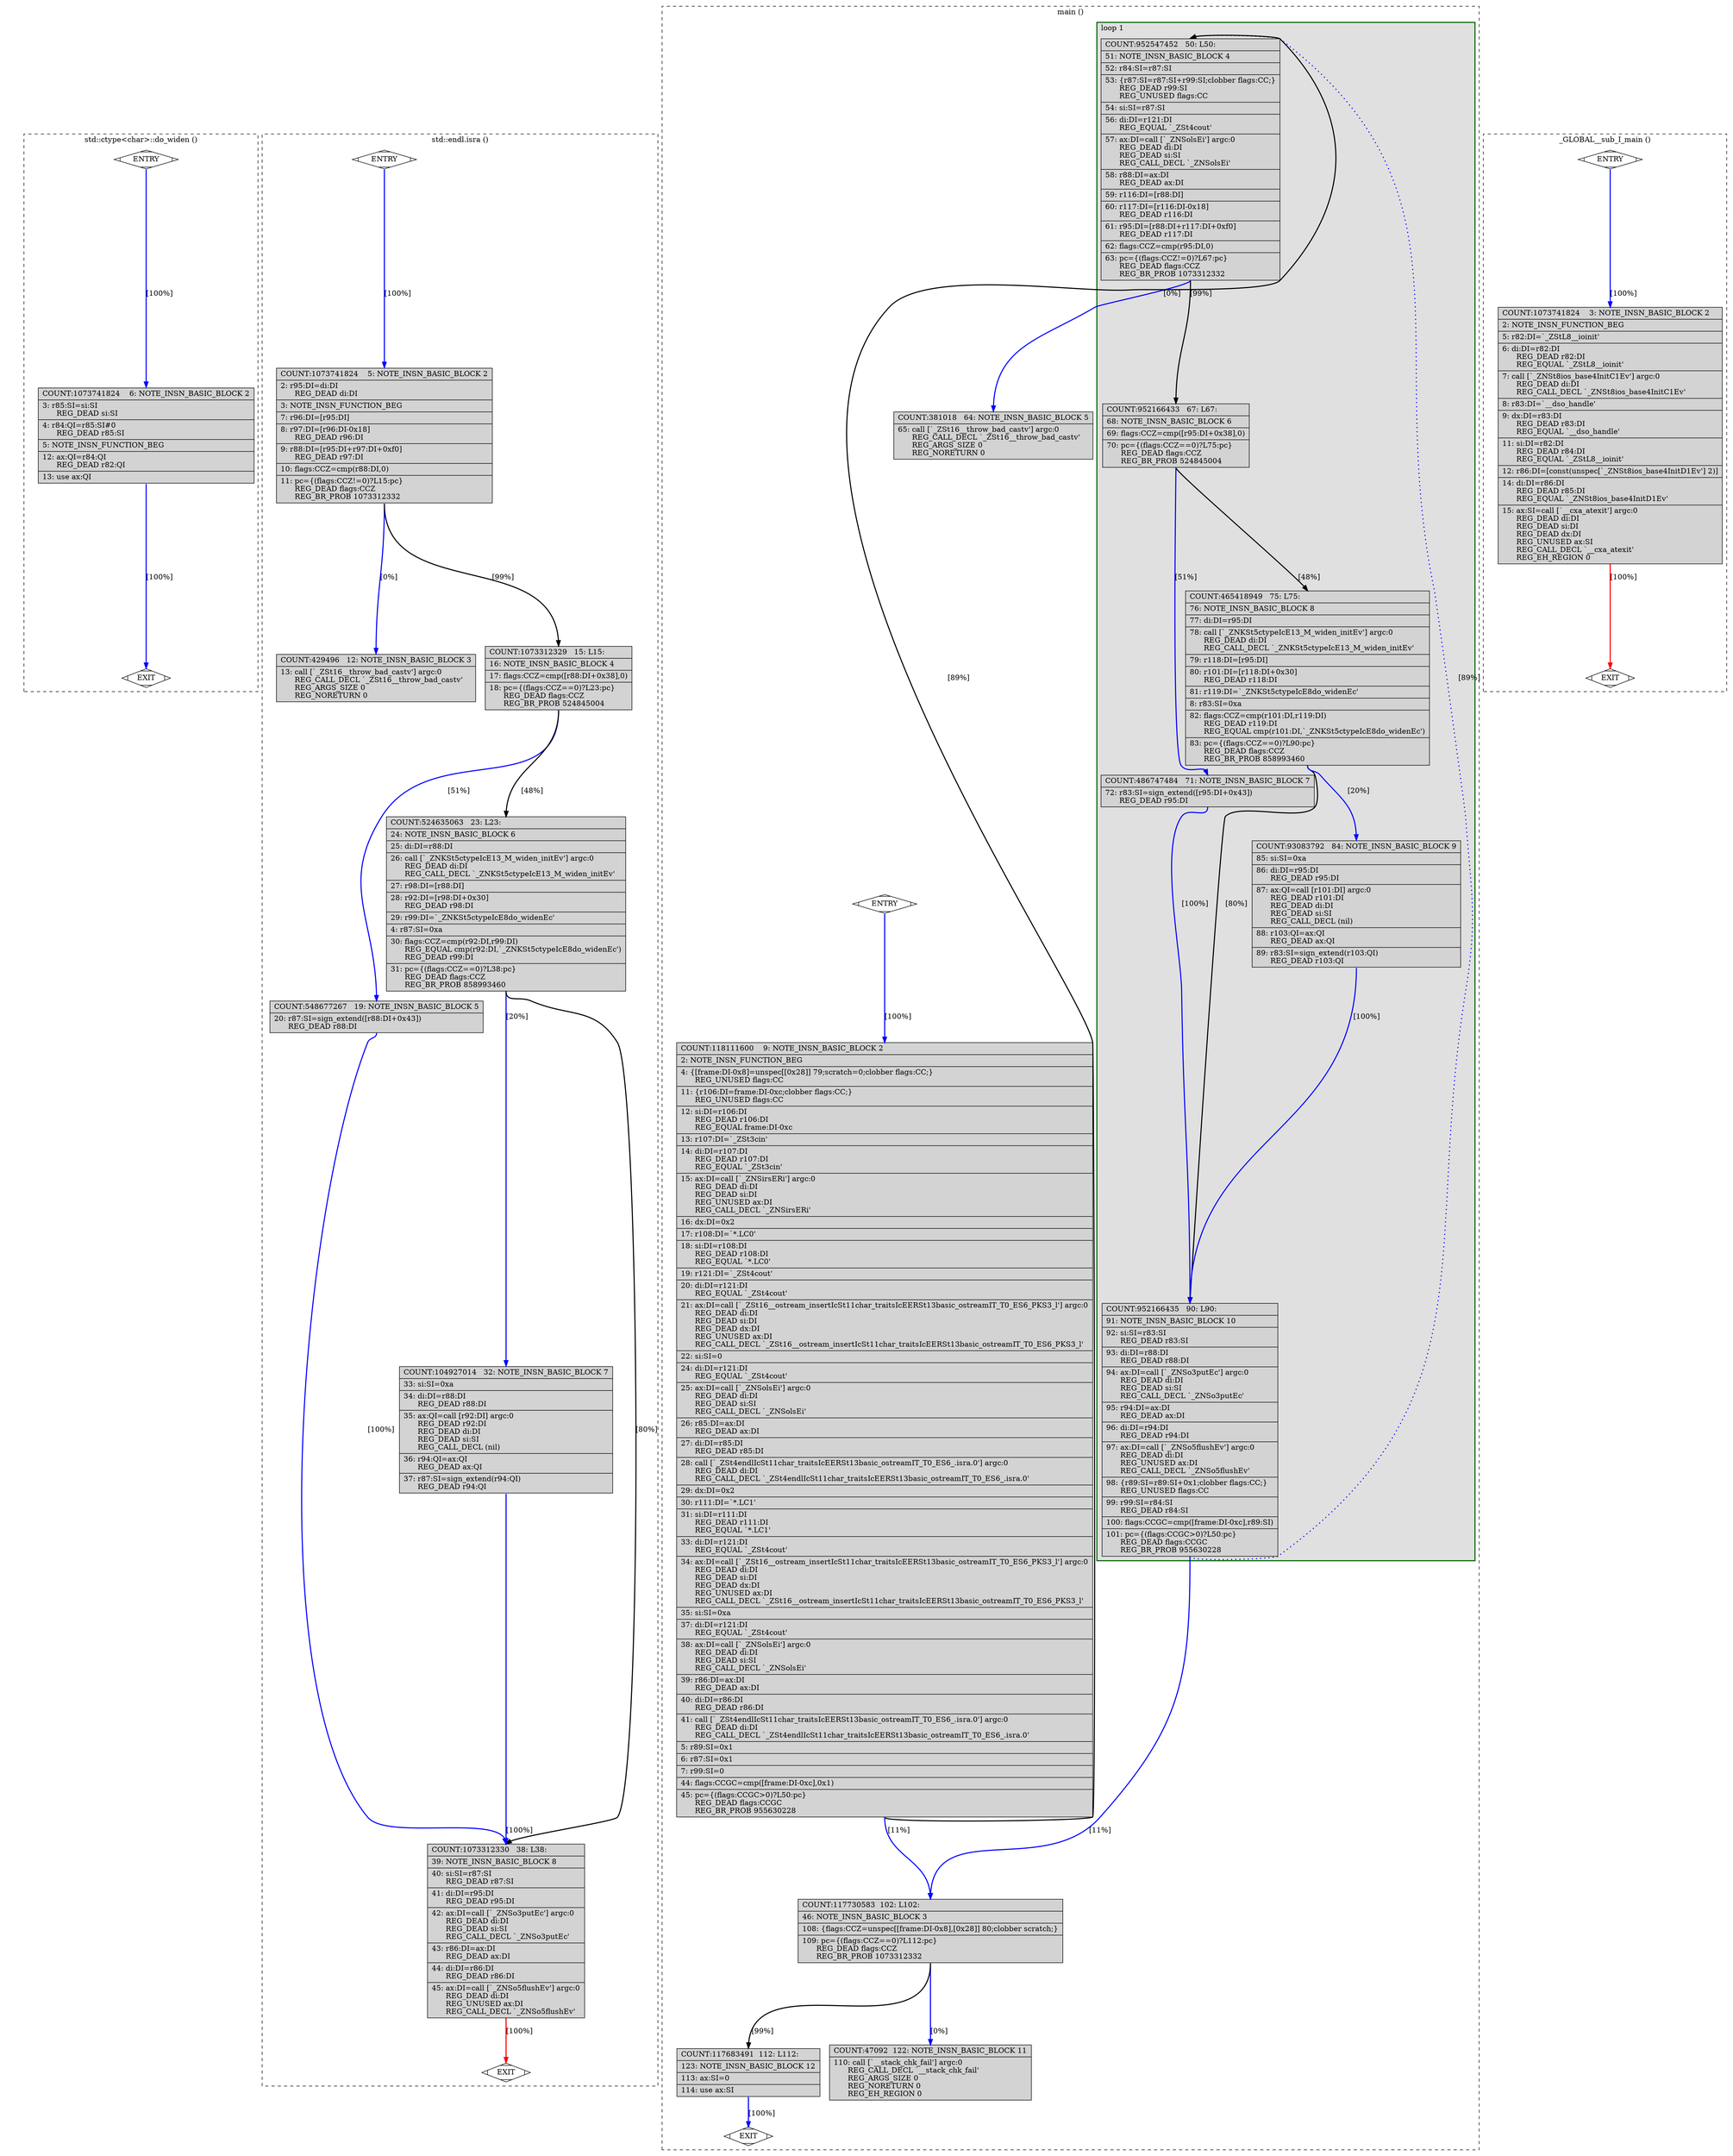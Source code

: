digraph "a-fib.cpp.259r.ce1" {
overlap=false;
subgraph "cluster_std::ctype<char>::do_widen" {
	style="dashed";
	color="black";
	label="std::ctype<char>::do_widen ()";
	fn_1565_basic_block_0 [shape=Mdiamond,style=filled,fillcolor=white,label="ENTRY"];

	fn_1565_basic_block_1 [shape=Mdiamond,style=filled,fillcolor=white,label="EXIT"];

	fn_1565_basic_block_2 [shape=record,style=filled,fillcolor=lightgrey,label="{COUNT:1073741824\ \ \ \ 6:\ NOTE_INSN_BASIC_BLOCK\ 2\l\
|\ \ \ \ 3:\ r85:SI=si:SI\l\
\ \ \ \ \ \ REG_DEAD\ si:SI\l\
|\ \ \ \ 4:\ r84:QI=r85:SI#0\l\
\ \ \ \ \ \ REG_DEAD\ r85:SI\l\
|\ \ \ \ 5:\ NOTE_INSN_FUNCTION_BEG\l\
|\ \ \ 12:\ ax:QI=r84:QI\l\
\ \ \ \ \ \ REG_DEAD\ r82:QI\l\
|\ \ \ 13:\ use\ ax:QI\l\
}"];

	fn_1565_basic_block_0:s -> fn_1565_basic_block_2:n [style="solid,bold",color=blue,weight=100,constraint=true,label="[100%]"];
	fn_1565_basic_block_2:s -> fn_1565_basic_block_1:n [style="solid,bold",color=blue,weight=100,constraint=true,label="[100%]"];
	fn_1565_basic_block_0:s -> fn_1565_basic_block_1:n [style="invis",constraint=true];
}
subgraph "cluster_std::endl.isra" {
	style="dashed";
	color="black";
	label="std::endl.isra ()";
	fn_2306_basic_block_0 [shape=Mdiamond,style=filled,fillcolor=white,label="ENTRY"];

	fn_2306_basic_block_1 [shape=Mdiamond,style=filled,fillcolor=white,label="EXIT"];

	fn_2306_basic_block_2 [shape=record,style=filled,fillcolor=lightgrey,label="{COUNT:1073741824\ \ \ \ 5:\ NOTE_INSN_BASIC_BLOCK\ 2\l\
|\ \ \ \ 2:\ r95:DI=di:DI\l\
\ \ \ \ \ \ REG_DEAD\ di:DI\l\
|\ \ \ \ 3:\ NOTE_INSN_FUNCTION_BEG\l\
|\ \ \ \ 7:\ r96:DI=[r95:DI]\l\
|\ \ \ \ 8:\ r97:DI=[r96:DI-0x18]\l\
\ \ \ \ \ \ REG_DEAD\ r96:DI\l\
|\ \ \ \ 9:\ r88:DI=[r95:DI+r97:DI+0xf0]\l\
\ \ \ \ \ \ REG_DEAD\ r97:DI\l\
|\ \ \ 10:\ flags:CCZ=cmp(r88:DI,0)\l\
|\ \ \ 11:\ pc=\{(flags:CCZ!=0)?L15:pc\}\l\
\ \ \ \ \ \ REG_DEAD\ flags:CCZ\l\
\ \ \ \ \ \ REG_BR_PROB\ 1073312332\l\
}"];

	fn_2306_basic_block_3 [shape=record,style=filled,fillcolor=lightgrey,label="{COUNT:429496\ \ \ 12:\ NOTE_INSN_BASIC_BLOCK\ 3\l\
|\ \ \ 13:\ call\ [`_ZSt16__throw_bad_castv']\ argc:0\l\
\ \ \ \ \ \ REG_CALL_DECL\ `_ZSt16__throw_bad_castv'\l\
\ \ \ \ \ \ REG_ARGS_SIZE\ 0\l\
\ \ \ \ \ \ REG_NORETURN\ 0\l\
}"];

	fn_2306_basic_block_4 [shape=record,style=filled,fillcolor=lightgrey,label="{COUNT:1073312329\ \ \ 15:\ L15:\l\
|\ \ \ 16:\ NOTE_INSN_BASIC_BLOCK\ 4\l\
|\ \ \ 17:\ flags:CCZ=cmp([r88:DI+0x38],0)\l\
|\ \ \ 18:\ pc=\{(flags:CCZ==0)?L23:pc\}\l\
\ \ \ \ \ \ REG_DEAD\ flags:CCZ\l\
\ \ \ \ \ \ REG_BR_PROB\ 524845004\l\
}"];

	fn_2306_basic_block_5 [shape=record,style=filled,fillcolor=lightgrey,label="{COUNT:548677267\ \ \ 19:\ NOTE_INSN_BASIC_BLOCK\ 5\l\
|\ \ \ 20:\ r87:SI=sign_extend([r88:DI+0x43])\l\
\ \ \ \ \ \ REG_DEAD\ r88:DI\l\
}"];

	fn_2306_basic_block_6 [shape=record,style=filled,fillcolor=lightgrey,label="{COUNT:524635063\ \ \ 23:\ L23:\l\
|\ \ \ 24:\ NOTE_INSN_BASIC_BLOCK\ 6\l\
|\ \ \ 25:\ di:DI=r88:DI\l\
|\ \ \ 26:\ call\ [`_ZNKSt5ctypeIcE13_M_widen_initEv']\ argc:0\l\
\ \ \ \ \ \ REG_DEAD\ di:DI\l\
\ \ \ \ \ \ REG_CALL_DECL\ `_ZNKSt5ctypeIcE13_M_widen_initEv'\l\
|\ \ \ 27:\ r98:DI=[r88:DI]\l\
|\ \ \ 28:\ r92:DI=[r98:DI+0x30]\l\
\ \ \ \ \ \ REG_DEAD\ r98:DI\l\
|\ \ \ 29:\ r99:DI=`_ZNKSt5ctypeIcE8do_widenEc'\l\
|\ \ \ \ 4:\ r87:SI=0xa\l\
|\ \ \ 30:\ flags:CCZ=cmp(r92:DI,r99:DI)\l\
\ \ \ \ \ \ REG_EQUAL\ cmp(r92:DI,`_ZNKSt5ctypeIcE8do_widenEc')\l\
\ \ \ \ \ \ REG_DEAD\ r99:DI\l\
|\ \ \ 31:\ pc=\{(flags:CCZ==0)?L38:pc\}\l\
\ \ \ \ \ \ REG_DEAD\ flags:CCZ\l\
\ \ \ \ \ \ REG_BR_PROB\ 858993460\l\
}"];

	fn_2306_basic_block_7 [shape=record,style=filled,fillcolor=lightgrey,label="{COUNT:104927014\ \ \ 32:\ NOTE_INSN_BASIC_BLOCK\ 7\l\
|\ \ \ 33:\ si:SI=0xa\l\
|\ \ \ 34:\ di:DI=r88:DI\l\
\ \ \ \ \ \ REG_DEAD\ r88:DI\l\
|\ \ \ 35:\ ax:QI=call\ [r92:DI]\ argc:0\l\
\ \ \ \ \ \ REG_DEAD\ r92:DI\l\
\ \ \ \ \ \ REG_DEAD\ di:DI\l\
\ \ \ \ \ \ REG_DEAD\ si:SI\l\
\ \ \ \ \ \ REG_CALL_DECL\ (nil)\l\
|\ \ \ 36:\ r94:QI=ax:QI\l\
\ \ \ \ \ \ REG_DEAD\ ax:QI\l\
|\ \ \ 37:\ r87:SI=sign_extend(r94:QI)\l\
\ \ \ \ \ \ REG_DEAD\ r94:QI\l\
}"];

	fn_2306_basic_block_8 [shape=record,style=filled,fillcolor=lightgrey,label="{COUNT:1073312330\ \ \ 38:\ L38:\l\
|\ \ \ 39:\ NOTE_INSN_BASIC_BLOCK\ 8\l\
|\ \ \ 40:\ si:SI=r87:SI\l\
\ \ \ \ \ \ REG_DEAD\ r87:SI\l\
|\ \ \ 41:\ di:DI=r95:DI\l\
\ \ \ \ \ \ REG_DEAD\ r95:DI\l\
|\ \ \ 42:\ ax:DI=call\ [`_ZNSo3putEc']\ argc:0\l\
\ \ \ \ \ \ REG_DEAD\ di:DI\l\
\ \ \ \ \ \ REG_DEAD\ si:SI\l\
\ \ \ \ \ \ REG_CALL_DECL\ `_ZNSo3putEc'\l\
|\ \ \ 43:\ r86:DI=ax:DI\l\
\ \ \ \ \ \ REG_DEAD\ ax:DI\l\
|\ \ \ 44:\ di:DI=r86:DI\l\
\ \ \ \ \ \ REG_DEAD\ r86:DI\l\
|\ \ \ 45:\ ax:DI=call\ [`_ZNSo5flushEv']\ argc:0\l\
\ \ \ \ \ \ REG_DEAD\ di:DI\l\
\ \ \ \ \ \ REG_UNUSED\ ax:DI\l\
\ \ \ \ \ \ REG_CALL_DECL\ `_ZNSo5flushEv'\l\
}"];

	fn_2306_basic_block_0:s -> fn_2306_basic_block_2:n [style="solid,bold",color=blue,weight=100,constraint=true,label="[100%]"];
	fn_2306_basic_block_2:s -> fn_2306_basic_block_3:n [style="solid,bold",color=blue,weight=100,constraint=true,label="[0%]"];
	fn_2306_basic_block_2:s -> fn_2306_basic_block_4:n [style="solid,bold",color=black,weight=10,constraint=true,label="[99%]"];
	fn_2306_basic_block_4:s -> fn_2306_basic_block_5:n [style="solid,bold",color=blue,weight=100,constraint=true,label="[51%]"];
	fn_2306_basic_block_4:s -> fn_2306_basic_block_6:n [style="solid,bold",color=black,weight=10,constraint=true,label="[48%]"];
	fn_2306_basic_block_5:s -> fn_2306_basic_block_8:n [style="solid,bold",color=blue,weight=100,constraint=true,label="[100%]"];
	fn_2306_basic_block_6:s -> fn_2306_basic_block_8:n [style="solid,bold",color=black,weight=10,constraint=true,label="[80%]"];
	fn_2306_basic_block_6:s -> fn_2306_basic_block_7:n [style="solid,bold",color=blue,weight=100,constraint=true,label="[20%]"];
	fn_2306_basic_block_7:s -> fn_2306_basic_block_8:n [style="solid,bold",color=blue,weight=100,constraint=true,label="[100%]"];
	fn_2306_basic_block_8:s -> fn_2306_basic_block_1:n [style="solid,bold",color=red,weight=10,constraint=true,label="[100%]"];
	fn_2306_basic_block_0:s -> fn_2306_basic_block_1:n [style="invis",constraint=true];
}
subgraph "cluster_main" {
	style="dashed";
	color="black";
	label="main ()";
	subgraph cluster_1812_1 {
	style="filled";
	color="darkgreen";
	fillcolor="grey88";
	label="loop 1";
	labeljust=l;
	penwidth=2;
	fn_1812_basic_block_4 [shape=record,style=filled,fillcolor=lightgrey,label="{COUNT:952547452\ \ \ 50:\ L50:\l\
|\ \ \ 51:\ NOTE_INSN_BASIC_BLOCK\ 4\l\
|\ \ \ 52:\ r84:SI=r87:SI\l\
|\ \ \ 53:\ \{r87:SI=r87:SI+r99:SI;clobber\ flags:CC;\}\l\
\ \ \ \ \ \ REG_DEAD\ r99:SI\l\
\ \ \ \ \ \ REG_UNUSED\ flags:CC\l\
|\ \ \ 54:\ si:SI=r87:SI\l\
|\ \ \ 56:\ di:DI=r121:DI\l\
\ \ \ \ \ \ REG_EQUAL\ `_ZSt4cout'\l\
|\ \ \ 57:\ ax:DI=call\ [`_ZNSolsEi']\ argc:0\l\
\ \ \ \ \ \ REG_DEAD\ di:DI\l\
\ \ \ \ \ \ REG_DEAD\ si:SI\l\
\ \ \ \ \ \ REG_CALL_DECL\ `_ZNSolsEi'\l\
|\ \ \ 58:\ r88:DI=ax:DI\l\
\ \ \ \ \ \ REG_DEAD\ ax:DI\l\
|\ \ \ 59:\ r116:DI=[r88:DI]\l\
|\ \ \ 60:\ r117:DI=[r116:DI-0x18]\l\
\ \ \ \ \ \ REG_DEAD\ r116:DI\l\
|\ \ \ 61:\ r95:DI=[r88:DI+r117:DI+0xf0]\l\
\ \ \ \ \ \ REG_DEAD\ r117:DI\l\
|\ \ \ 62:\ flags:CCZ=cmp(r95:DI,0)\l\
|\ \ \ 63:\ pc=\{(flags:CCZ!=0)?L67:pc\}\l\
\ \ \ \ \ \ REG_DEAD\ flags:CCZ\l\
\ \ \ \ \ \ REG_BR_PROB\ 1073312332\l\
}"];

	fn_1812_basic_block_6 [shape=record,style=filled,fillcolor=lightgrey,label="{COUNT:952166433\ \ \ 67:\ L67:\l\
|\ \ \ 68:\ NOTE_INSN_BASIC_BLOCK\ 6\l\
|\ \ \ 69:\ flags:CCZ=cmp([r95:DI+0x38],0)\l\
|\ \ \ 70:\ pc=\{(flags:CCZ==0)?L75:pc\}\l\
\ \ \ \ \ \ REG_DEAD\ flags:CCZ\l\
\ \ \ \ \ \ REG_BR_PROB\ 524845004\l\
}"];

	fn_1812_basic_block_7 [shape=record,style=filled,fillcolor=lightgrey,label="{COUNT:486747484\ \ \ 71:\ NOTE_INSN_BASIC_BLOCK\ 7\l\
|\ \ \ 72:\ r83:SI=sign_extend([r95:DI+0x43])\l\
\ \ \ \ \ \ REG_DEAD\ r95:DI\l\
}"];

	fn_1812_basic_block_8 [shape=record,style=filled,fillcolor=lightgrey,label="{COUNT:465418949\ \ \ 75:\ L75:\l\
|\ \ \ 76:\ NOTE_INSN_BASIC_BLOCK\ 8\l\
|\ \ \ 77:\ di:DI=r95:DI\l\
|\ \ \ 78:\ call\ [`_ZNKSt5ctypeIcE13_M_widen_initEv']\ argc:0\l\
\ \ \ \ \ \ REG_DEAD\ di:DI\l\
\ \ \ \ \ \ REG_CALL_DECL\ `_ZNKSt5ctypeIcE13_M_widen_initEv'\l\
|\ \ \ 79:\ r118:DI=[r95:DI]\l\
|\ \ \ 80:\ r101:DI=[r118:DI+0x30]\l\
\ \ \ \ \ \ REG_DEAD\ r118:DI\l\
|\ \ \ 81:\ r119:DI=`_ZNKSt5ctypeIcE8do_widenEc'\l\
|\ \ \ \ 8:\ r83:SI=0xa\l\
|\ \ \ 82:\ flags:CCZ=cmp(r101:DI,r119:DI)\l\
\ \ \ \ \ \ REG_DEAD\ r119:DI\l\
\ \ \ \ \ \ REG_EQUAL\ cmp(r101:DI,`_ZNKSt5ctypeIcE8do_widenEc')\l\
|\ \ \ 83:\ pc=\{(flags:CCZ==0)?L90:pc\}\l\
\ \ \ \ \ \ REG_DEAD\ flags:CCZ\l\
\ \ \ \ \ \ REG_BR_PROB\ 858993460\l\
}"];

	fn_1812_basic_block_10 [shape=record,style=filled,fillcolor=lightgrey,label="{COUNT:952166435\ \ \ 90:\ L90:\l\
|\ \ \ 91:\ NOTE_INSN_BASIC_BLOCK\ 10\l\
|\ \ \ 92:\ si:SI=r83:SI\l\
\ \ \ \ \ \ REG_DEAD\ r83:SI\l\
|\ \ \ 93:\ di:DI=r88:DI\l\
\ \ \ \ \ \ REG_DEAD\ r88:DI\l\
|\ \ \ 94:\ ax:DI=call\ [`_ZNSo3putEc']\ argc:0\l\
\ \ \ \ \ \ REG_DEAD\ di:DI\l\
\ \ \ \ \ \ REG_DEAD\ si:SI\l\
\ \ \ \ \ \ REG_CALL_DECL\ `_ZNSo3putEc'\l\
|\ \ \ 95:\ r94:DI=ax:DI\l\
\ \ \ \ \ \ REG_DEAD\ ax:DI\l\
|\ \ \ 96:\ di:DI=r94:DI\l\
\ \ \ \ \ \ REG_DEAD\ r94:DI\l\
|\ \ \ 97:\ ax:DI=call\ [`_ZNSo5flushEv']\ argc:0\l\
\ \ \ \ \ \ REG_DEAD\ di:DI\l\
\ \ \ \ \ \ REG_UNUSED\ ax:DI\l\
\ \ \ \ \ \ REG_CALL_DECL\ `_ZNSo5flushEv'\l\
|\ \ \ 98:\ \{r89:SI=r89:SI+0x1;clobber\ flags:CC;\}\l\
\ \ \ \ \ \ REG_UNUSED\ flags:CC\l\
|\ \ \ 99:\ r99:SI=r84:SI\l\
\ \ \ \ \ \ REG_DEAD\ r84:SI\l\
|\ \ 100:\ flags:CCGC=cmp([frame:DI-0xc],r89:SI)\l\
|\ \ 101:\ pc=\{(flags:CCGC\>0)?L50:pc\}\l\
\ \ \ \ \ \ REG_DEAD\ flags:CCGC\l\
\ \ \ \ \ \ REG_BR_PROB\ 955630228\l\
}"];

	fn_1812_basic_block_9 [shape=record,style=filled,fillcolor=lightgrey,label="{COUNT:93083792\ \ \ 84:\ NOTE_INSN_BASIC_BLOCK\ 9\l\
|\ \ \ 85:\ si:SI=0xa\l\
|\ \ \ 86:\ di:DI=r95:DI\l\
\ \ \ \ \ \ REG_DEAD\ r95:DI\l\
|\ \ \ 87:\ ax:QI=call\ [r101:DI]\ argc:0\l\
\ \ \ \ \ \ REG_DEAD\ r101:DI\l\
\ \ \ \ \ \ REG_DEAD\ di:DI\l\
\ \ \ \ \ \ REG_DEAD\ si:SI\l\
\ \ \ \ \ \ REG_CALL_DECL\ (nil)\l\
|\ \ \ 88:\ r103:QI=ax:QI\l\
\ \ \ \ \ \ REG_DEAD\ ax:QI\l\
|\ \ \ 89:\ r83:SI=sign_extend(r103:QI)\l\
\ \ \ \ \ \ REG_DEAD\ r103:QI\l\
}"];

	}
	fn_1812_basic_block_0 [shape=Mdiamond,style=filled,fillcolor=white,label="ENTRY"];

	fn_1812_basic_block_1 [shape=Mdiamond,style=filled,fillcolor=white,label="EXIT"];

	fn_1812_basic_block_2 [shape=record,style=filled,fillcolor=lightgrey,label="{COUNT:118111600\ \ \ \ 9:\ NOTE_INSN_BASIC_BLOCK\ 2\l\
|\ \ \ \ 2:\ NOTE_INSN_FUNCTION_BEG\l\
|\ \ \ \ 4:\ \{[frame:DI-0x8]=unspec[[0x28]]\ 79;scratch=0;clobber\ flags:CC;\}\l\
\ \ \ \ \ \ REG_UNUSED\ flags:CC\l\
|\ \ \ 11:\ \{r106:DI=frame:DI-0xc;clobber\ flags:CC;\}\l\
\ \ \ \ \ \ REG_UNUSED\ flags:CC\l\
|\ \ \ 12:\ si:DI=r106:DI\l\
\ \ \ \ \ \ REG_DEAD\ r106:DI\l\
\ \ \ \ \ \ REG_EQUAL\ frame:DI-0xc\l\
|\ \ \ 13:\ r107:DI=`_ZSt3cin'\l\
|\ \ \ 14:\ di:DI=r107:DI\l\
\ \ \ \ \ \ REG_DEAD\ r107:DI\l\
\ \ \ \ \ \ REG_EQUAL\ `_ZSt3cin'\l\
|\ \ \ 15:\ ax:DI=call\ [`_ZNSirsERi']\ argc:0\l\
\ \ \ \ \ \ REG_DEAD\ di:DI\l\
\ \ \ \ \ \ REG_DEAD\ si:DI\l\
\ \ \ \ \ \ REG_UNUSED\ ax:DI\l\
\ \ \ \ \ \ REG_CALL_DECL\ `_ZNSirsERi'\l\
|\ \ \ 16:\ dx:DI=0x2\l\
|\ \ \ 17:\ r108:DI=`*.LC0'\l\
|\ \ \ 18:\ si:DI=r108:DI\l\
\ \ \ \ \ \ REG_DEAD\ r108:DI\l\
\ \ \ \ \ \ REG_EQUAL\ `*.LC0'\l\
|\ \ \ 19:\ r121:DI=`_ZSt4cout'\l\
|\ \ \ 20:\ di:DI=r121:DI\l\
\ \ \ \ \ \ REG_EQUAL\ `_ZSt4cout'\l\
|\ \ \ 21:\ ax:DI=call\ [`_ZSt16__ostream_insertIcSt11char_traitsIcEERSt13basic_ostreamIT_T0_ES6_PKS3_l']\ argc:0\l\
\ \ \ \ \ \ REG_DEAD\ di:DI\l\
\ \ \ \ \ \ REG_DEAD\ si:DI\l\
\ \ \ \ \ \ REG_DEAD\ dx:DI\l\
\ \ \ \ \ \ REG_UNUSED\ ax:DI\l\
\ \ \ \ \ \ REG_CALL_DECL\ `_ZSt16__ostream_insertIcSt11char_traitsIcEERSt13basic_ostreamIT_T0_ES6_PKS3_l'\l\
|\ \ \ 22:\ si:SI=0\l\
|\ \ \ 24:\ di:DI=r121:DI\l\
\ \ \ \ \ \ REG_EQUAL\ `_ZSt4cout'\l\
|\ \ \ 25:\ ax:DI=call\ [`_ZNSolsEi']\ argc:0\l\
\ \ \ \ \ \ REG_DEAD\ di:DI\l\
\ \ \ \ \ \ REG_DEAD\ si:SI\l\
\ \ \ \ \ \ REG_CALL_DECL\ `_ZNSolsEi'\l\
|\ \ \ 26:\ r85:DI=ax:DI\l\
\ \ \ \ \ \ REG_DEAD\ ax:DI\l\
|\ \ \ 27:\ di:DI=r85:DI\l\
\ \ \ \ \ \ REG_DEAD\ r85:DI\l\
|\ \ \ 28:\ call\ [`_ZSt4endlIcSt11char_traitsIcEERSt13basic_ostreamIT_T0_ES6_.isra.0']\ argc:0\l\
\ \ \ \ \ \ REG_DEAD\ di:DI\l\
\ \ \ \ \ \ REG_CALL_DECL\ `_ZSt4endlIcSt11char_traitsIcEERSt13basic_ostreamIT_T0_ES6_.isra.0'\l\
|\ \ \ 29:\ dx:DI=0x2\l\
|\ \ \ 30:\ r111:DI=`*.LC1'\l\
|\ \ \ 31:\ si:DI=r111:DI\l\
\ \ \ \ \ \ REG_DEAD\ r111:DI\l\
\ \ \ \ \ \ REG_EQUAL\ `*.LC1'\l\
|\ \ \ 33:\ di:DI=r121:DI\l\
\ \ \ \ \ \ REG_EQUAL\ `_ZSt4cout'\l\
|\ \ \ 34:\ ax:DI=call\ [`_ZSt16__ostream_insertIcSt11char_traitsIcEERSt13basic_ostreamIT_T0_ES6_PKS3_l']\ argc:0\l\
\ \ \ \ \ \ REG_DEAD\ di:DI\l\
\ \ \ \ \ \ REG_DEAD\ si:DI\l\
\ \ \ \ \ \ REG_DEAD\ dx:DI\l\
\ \ \ \ \ \ REG_UNUSED\ ax:DI\l\
\ \ \ \ \ \ REG_CALL_DECL\ `_ZSt16__ostream_insertIcSt11char_traitsIcEERSt13basic_ostreamIT_T0_ES6_PKS3_l'\l\
|\ \ \ 35:\ si:SI=0xa\l\
|\ \ \ 37:\ di:DI=r121:DI\l\
\ \ \ \ \ \ REG_EQUAL\ `_ZSt4cout'\l\
|\ \ \ 38:\ ax:DI=call\ [`_ZNSolsEi']\ argc:0\l\
\ \ \ \ \ \ REG_DEAD\ di:DI\l\
\ \ \ \ \ \ REG_DEAD\ si:SI\l\
\ \ \ \ \ \ REG_CALL_DECL\ `_ZNSolsEi'\l\
|\ \ \ 39:\ r86:DI=ax:DI\l\
\ \ \ \ \ \ REG_DEAD\ ax:DI\l\
|\ \ \ 40:\ di:DI=r86:DI\l\
\ \ \ \ \ \ REG_DEAD\ r86:DI\l\
|\ \ \ 41:\ call\ [`_ZSt4endlIcSt11char_traitsIcEERSt13basic_ostreamIT_T0_ES6_.isra.0']\ argc:0\l\
\ \ \ \ \ \ REG_DEAD\ di:DI\l\
\ \ \ \ \ \ REG_CALL_DECL\ `_ZSt4endlIcSt11char_traitsIcEERSt13basic_ostreamIT_T0_ES6_.isra.0'\l\
|\ \ \ \ 5:\ r89:SI=0x1\l\
|\ \ \ \ 6:\ r87:SI=0x1\l\
|\ \ \ \ 7:\ r99:SI=0\l\
|\ \ \ 44:\ flags:CCGC=cmp([frame:DI-0xc],0x1)\l\
|\ \ \ 45:\ pc=\{(flags:CCGC\>0)?L50:pc\}\l\
\ \ \ \ \ \ REG_DEAD\ flags:CCGC\l\
\ \ \ \ \ \ REG_BR_PROB\ 955630228\l\
}"];

	fn_1812_basic_block_3 [shape=record,style=filled,fillcolor=lightgrey,label="{COUNT:117730583\ \ 102:\ L102:\l\
|\ \ \ 46:\ NOTE_INSN_BASIC_BLOCK\ 3\l\
|\ \ 108:\ \{flags:CCZ=unspec[[frame:DI-0x8],[0x28]]\ 80;clobber\ scratch;\}\l\
|\ \ 109:\ pc=\{(flags:CCZ==0)?L112:pc\}\l\
\ \ \ \ \ \ REG_DEAD\ flags:CCZ\l\
\ \ \ \ \ \ REG_BR_PROB\ 1073312332\l\
}"];

	fn_1812_basic_block_5 [shape=record,style=filled,fillcolor=lightgrey,label="{COUNT:381018\ \ \ 64:\ NOTE_INSN_BASIC_BLOCK\ 5\l\
|\ \ \ 65:\ call\ [`_ZSt16__throw_bad_castv']\ argc:0\l\
\ \ \ \ \ \ REG_CALL_DECL\ `_ZSt16__throw_bad_castv'\l\
\ \ \ \ \ \ REG_ARGS_SIZE\ 0\l\
\ \ \ \ \ \ REG_NORETURN\ 0\l\
}"];

	fn_1812_basic_block_11 [shape=record,style=filled,fillcolor=lightgrey,label="{COUNT:47092\ \ 122:\ NOTE_INSN_BASIC_BLOCK\ 11\l\
|\ \ 110:\ call\ [`__stack_chk_fail']\ argc:0\l\
\ \ \ \ \ \ REG_CALL_DECL\ `__stack_chk_fail'\l\
\ \ \ \ \ \ REG_ARGS_SIZE\ 0\l\
\ \ \ \ \ \ REG_NORETURN\ 0\l\
\ \ \ \ \ \ REG_EH_REGION\ 0\l\
}"];

	fn_1812_basic_block_12 [shape=record,style=filled,fillcolor=lightgrey,label="{COUNT:117683491\ \ 112:\ L112:\l\
|\ \ 123:\ NOTE_INSN_BASIC_BLOCK\ 12\l\
|\ \ 113:\ ax:SI=0\l\
|\ \ 114:\ use\ ax:SI\l\
}"];

	fn_1812_basic_block_0:s -> fn_1812_basic_block_2:n [style="solid,bold",color=blue,weight=100,constraint=true,label="[100%]"];
	fn_1812_basic_block_2:s -> fn_1812_basic_block_4:n [style="solid,bold",color=black,weight=10,constraint=true,label="[89%]"];
	fn_1812_basic_block_2:s -> fn_1812_basic_block_3:n [style="solid,bold",color=blue,weight=100,constraint=true,label="[11%]"];
	fn_1812_basic_block_3:s -> fn_1812_basic_block_12:n [style="solid,bold",color=black,weight=10,constraint=true,label="[99%]"];
	fn_1812_basic_block_3:s -> fn_1812_basic_block_11:n [style="solid,bold",color=blue,weight=100,constraint=true,label="[0%]"];
	fn_1812_basic_block_4:s -> fn_1812_basic_block_5:n [style="solid,bold",color=blue,weight=100,constraint=true,label="[0%]"];
	fn_1812_basic_block_4:s -> fn_1812_basic_block_6:n [style="solid,bold",color=black,weight=10,constraint=true,label="[99%]"];
	fn_1812_basic_block_6:s -> fn_1812_basic_block_7:n [style="solid,bold",color=blue,weight=100,constraint=true,label="[51%]"];
	fn_1812_basic_block_6:s -> fn_1812_basic_block_8:n [style="solid,bold",color=black,weight=10,constraint=true,label="[48%]"];
	fn_1812_basic_block_7:s -> fn_1812_basic_block_10:n [style="solid,bold",color=blue,weight=100,constraint=true,label="[100%]"];
	fn_1812_basic_block_8:s -> fn_1812_basic_block_10:n [style="solid,bold",color=black,weight=10,constraint=true,label="[80%]"];
	fn_1812_basic_block_8:s -> fn_1812_basic_block_9:n [style="solid,bold",color=blue,weight=100,constraint=true,label="[20%]"];
	fn_1812_basic_block_9:s -> fn_1812_basic_block_10:n [style="solid,bold",color=blue,weight=100,constraint=true,label="[100%]"];
	fn_1812_basic_block_10:s -> fn_1812_basic_block_4:n [style="dotted,bold",color=blue,weight=10,constraint=false,label="[89%]"];
	fn_1812_basic_block_10:s -> fn_1812_basic_block_3:n [style="solid,bold",color=blue,weight=100,constraint=true,label="[11%]"];
	fn_1812_basic_block_12:s -> fn_1812_basic_block_1:n [style="solid,bold",color=blue,weight=100,constraint=true,label="[100%]"];
	fn_1812_basic_block_0:s -> fn_1812_basic_block_1:n [style="invis",constraint=true];
}
subgraph "cluster__GLOBAL__sub_I_main" {
	style="dashed";
	color="black";
	label="_GLOBAL__sub_I_main ()";
	fn_2302_basic_block_0 [shape=Mdiamond,style=filled,fillcolor=white,label="ENTRY"];

	fn_2302_basic_block_1 [shape=Mdiamond,style=filled,fillcolor=white,label="EXIT"];

	fn_2302_basic_block_2 [shape=record,style=filled,fillcolor=lightgrey,label="{COUNT:1073741824\ \ \ \ 3:\ NOTE_INSN_BASIC_BLOCK\ 2\l\
|\ \ \ \ 2:\ NOTE_INSN_FUNCTION_BEG\l\
|\ \ \ \ 5:\ r82:DI=`_ZStL8__ioinit'\l\
|\ \ \ \ 6:\ di:DI=r82:DI\l\
\ \ \ \ \ \ REG_DEAD\ r82:DI\l\
\ \ \ \ \ \ REG_EQUAL\ `_ZStL8__ioinit'\l\
|\ \ \ \ 7:\ call\ [`_ZNSt8ios_base4InitC1Ev']\ argc:0\l\
\ \ \ \ \ \ REG_DEAD\ di:DI\l\
\ \ \ \ \ \ REG_CALL_DECL\ `_ZNSt8ios_base4InitC1Ev'\l\
|\ \ \ \ 8:\ r83:DI=`__dso_handle'\l\
|\ \ \ \ 9:\ dx:DI=r83:DI\l\
\ \ \ \ \ \ REG_DEAD\ r83:DI\l\
\ \ \ \ \ \ REG_EQUAL\ `__dso_handle'\l\
|\ \ \ 11:\ si:DI=r82:DI\l\
\ \ \ \ \ \ REG_DEAD\ r84:DI\l\
\ \ \ \ \ \ REG_EQUAL\ `_ZStL8__ioinit'\l\
|\ \ \ 12:\ r86:DI=[const(unspec[`_ZNSt8ios_base4InitD1Ev']\ 2)]\l\
|\ \ \ 14:\ di:DI=r86:DI\l\
\ \ \ \ \ \ REG_DEAD\ r85:DI\l\
\ \ \ \ \ \ REG_EQUAL\ `_ZNSt8ios_base4InitD1Ev'\l\
|\ \ \ 15:\ ax:SI=call\ [`__cxa_atexit']\ argc:0\l\
\ \ \ \ \ \ REG_DEAD\ di:DI\l\
\ \ \ \ \ \ REG_DEAD\ si:DI\l\
\ \ \ \ \ \ REG_DEAD\ dx:DI\l\
\ \ \ \ \ \ REG_UNUSED\ ax:SI\l\
\ \ \ \ \ \ REG_CALL_DECL\ `__cxa_atexit'\l\
\ \ \ \ \ \ REG_EH_REGION\ 0\l\
}"];

	fn_2302_basic_block_0:s -> fn_2302_basic_block_2:n [style="solid,bold",color=blue,weight=100,constraint=true,label="[100%]"];
	fn_2302_basic_block_2:s -> fn_2302_basic_block_1:n [style="solid,bold",color=red,weight=10,constraint=true,label="[100%]"];
	fn_2302_basic_block_0:s -> fn_2302_basic_block_1:n [style="invis",constraint=true];
}
}
